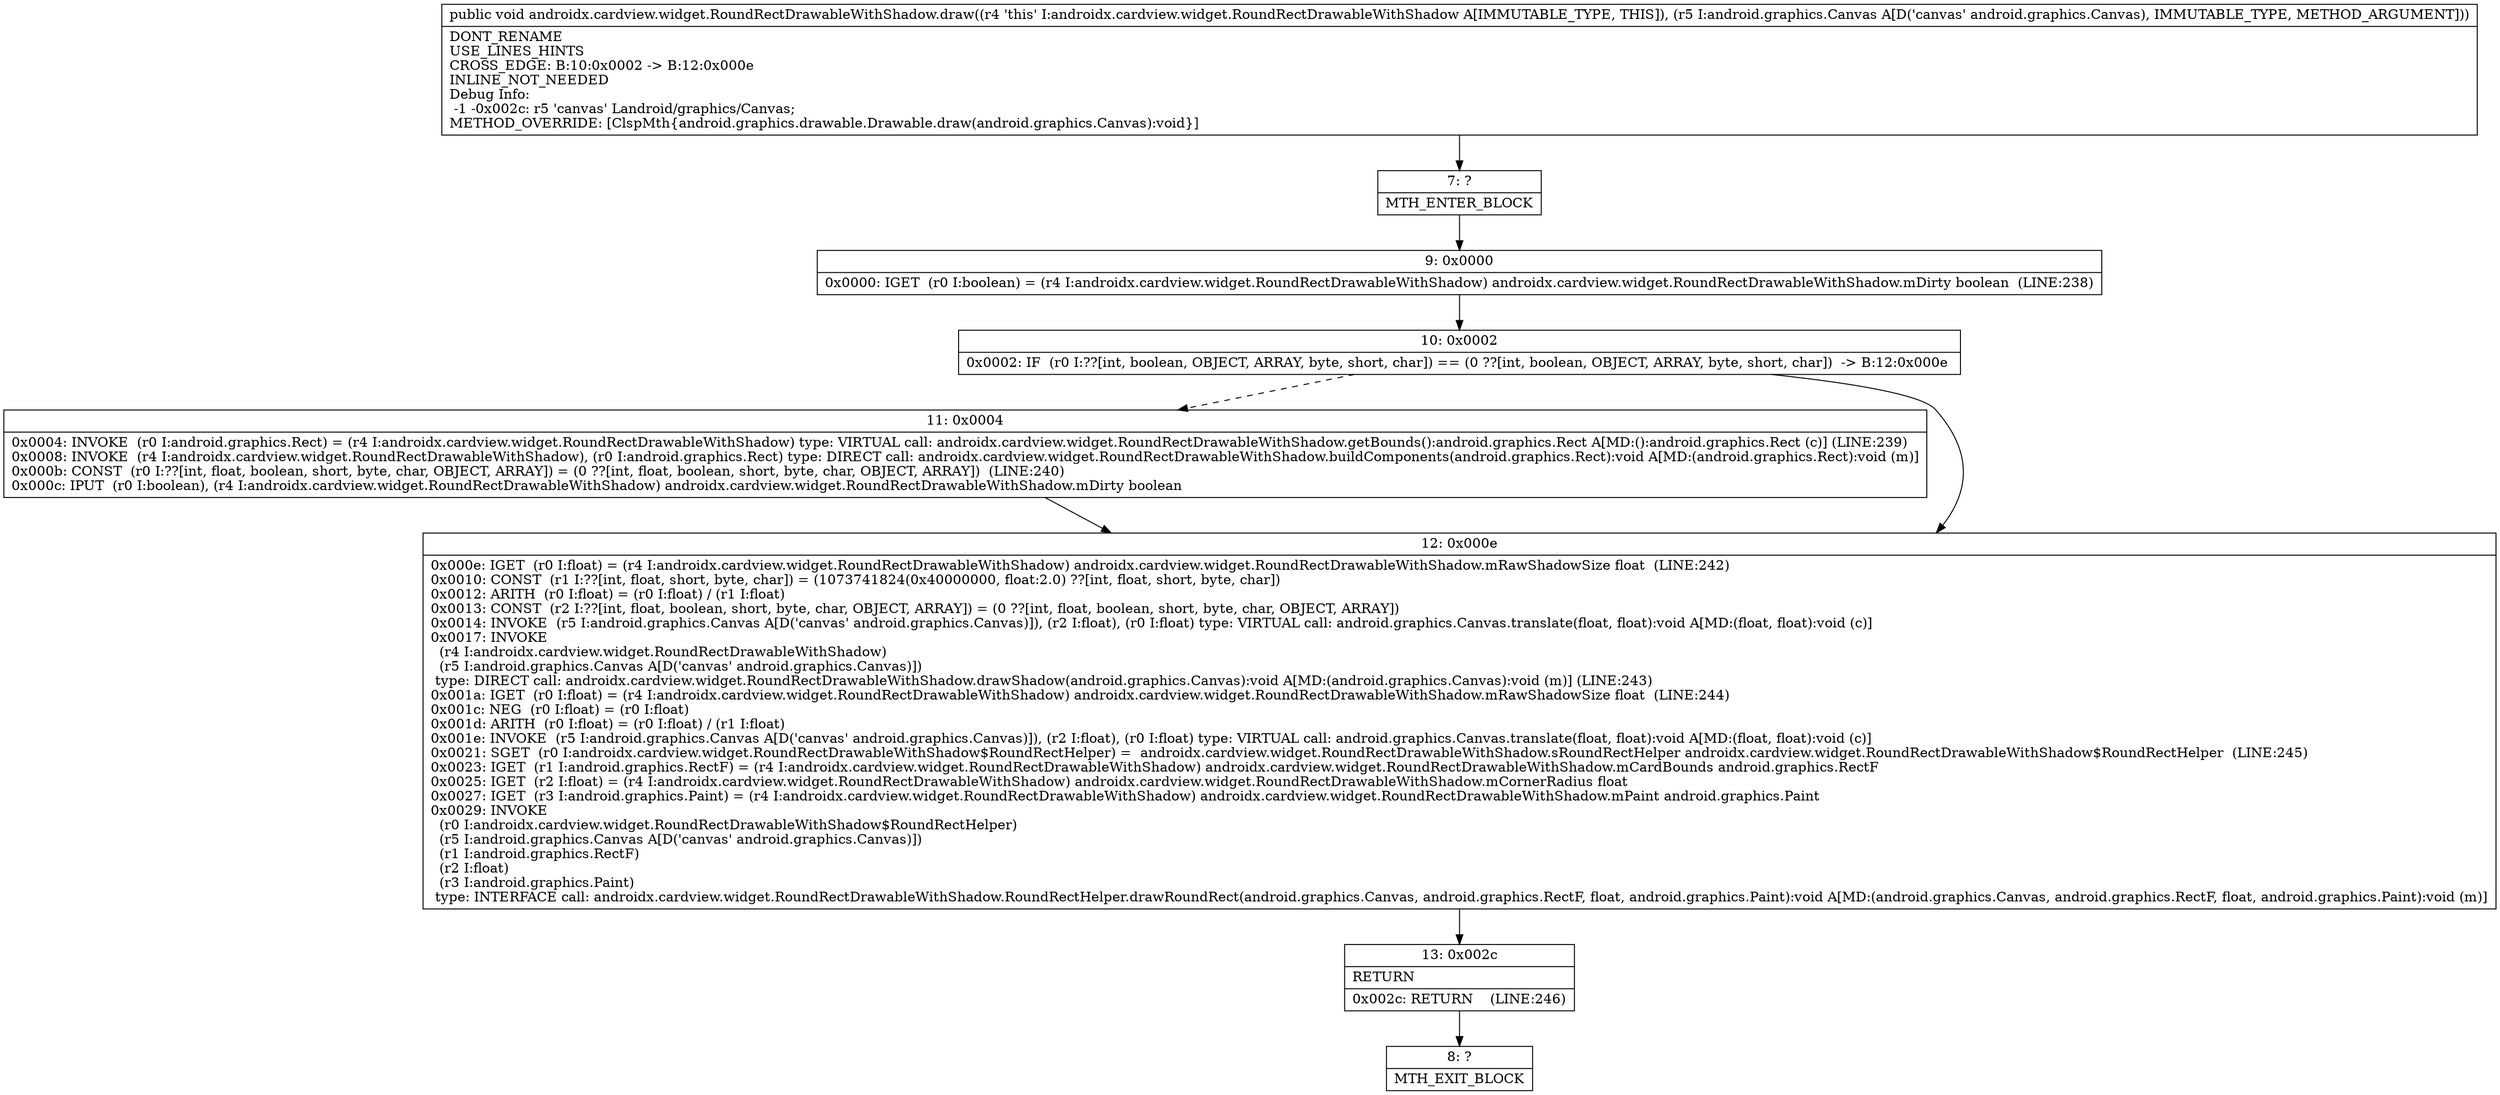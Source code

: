 digraph "CFG forandroidx.cardview.widget.RoundRectDrawableWithShadow.draw(Landroid\/graphics\/Canvas;)V" {
Node_7 [shape=record,label="{7\:\ ?|MTH_ENTER_BLOCK\l}"];
Node_9 [shape=record,label="{9\:\ 0x0000|0x0000: IGET  (r0 I:boolean) = (r4 I:androidx.cardview.widget.RoundRectDrawableWithShadow) androidx.cardview.widget.RoundRectDrawableWithShadow.mDirty boolean  (LINE:238)\l}"];
Node_10 [shape=record,label="{10\:\ 0x0002|0x0002: IF  (r0 I:??[int, boolean, OBJECT, ARRAY, byte, short, char]) == (0 ??[int, boolean, OBJECT, ARRAY, byte, short, char])  \-\> B:12:0x000e \l}"];
Node_11 [shape=record,label="{11\:\ 0x0004|0x0004: INVOKE  (r0 I:android.graphics.Rect) = (r4 I:androidx.cardview.widget.RoundRectDrawableWithShadow) type: VIRTUAL call: androidx.cardview.widget.RoundRectDrawableWithShadow.getBounds():android.graphics.Rect A[MD:():android.graphics.Rect (c)] (LINE:239)\l0x0008: INVOKE  (r4 I:androidx.cardview.widget.RoundRectDrawableWithShadow), (r0 I:android.graphics.Rect) type: DIRECT call: androidx.cardview.widget.RoundRectDrawableWithShadow.buildComponents(android.graphics.Rect):void A[MD:(android.graphics.Rect):void (m)]\l0x000b: CONST  (r0 I:??[int, float, boolean, short, byte, char, OBJECT, ARRAY]) = (0 ??[int, float, boolean, short, byte, char, OBJECT, ARRAY])  (LINE:240)\l0x000c: IPUT  (r0 I:boolean), (r4 I:androidx.cardview.widget.RoundRectDrawableWithShadow) androidx.cardview.widget.RoundRectDrawableWithShadow.mDirty boolean \l}"];
Node_12 [shape=record,label="{12\:\ 0x000e|0x000e: IGET  (r0 I:float) = (r4 I:androidx.cardview.widget.RoundRectDrawableWithShadow) androidx.cardview.widget.RoundRectDrawableWithShadow.mRawShadowSize float  (LINE:242)\l0x0010: CONST  (r1 I:??[int, float, short, byte, char]) = (1073741824(0x40000000, float:2.0) ??[int, float, short, byte, char]) \l0x0012: ARITH  (r0 I:float) = (r0 I:float) \/ (r1 I:float) \l0x0013: CONST  (r2 I:??[int, float, boolean, short, byte, char, OBJECT, ARRAY]) = (0 ??[int, float, boolean, short, byte, char, OBJECT, ARRAY]) \l0x0014: INVOKE  (r5 I:android.graphics.Canvas A[D('canvas' android.graphics.Canvas)]), (r2 I:float), (r0 I:float) type: VIRTUAL call: android.graphics.Canvas.translate(float, float):void A[MD:(float, float):void (c)]\l0x0017: INVOKE  \l  (r4 I:androidx.cardview.widget.RoundRectDrawableWithShadow)\l  (r5 I:android.graphics.Canvas A[D('canvas' android.graphics.Canvas)])\l type: DIRECT call: androidx.cardview.widget.RoundRectDrawableWithShadow.drawShadow(android.graphics.Canvas):void A[MD:(android.graphics.Canvas):void (m)] (LINE:243)\l0x001a: IGET  (r0 I:float) = (r4 I:androidx.cardview.widget.RoundRectDrawableWithShadow) androidx.cardview.widget.RoundRectDrawableWithShadow.mRawShadowSize float  (LINE:244)\l0x001c: NEG  (r0 I:float) = (r0 I:float) \l0x001d: ARITH  (r0 I:float) = (r0 I:float) \/ (r1 I:float) \l0x001e: INVOKE  (r5 I:android.graphics.Canvas A[D('canvas' android.graphics.Canvas)]), (r2 I:float), (r0 I:float) type: VIRTUAL call: android.graphics.Canvas.translate(float, float):void A[MD:(float, float):void (c)]\l0x0021: SGET  (r0 I:androidx.cardview.widget.RoundRectDrawableWithShadow$RoundRectHelper) =  androidx.cardview.widget.RoundRectDrawableWithShadow.sRoundRectHelper androidx.cardview.widget.RoundRectDrawableWithShadow$RoundRectHelper  (LINE:245)\l0x0023: IGET  (r1 I:android.graphics.RectF) = (r4 I:androidx.cardview.widget.RoundRectDrawableWithShadow) androidx.cardview.widget.RoundRectDrawableWithShadow.mCardBounds android.graphics.RectF \l0x0025: IGET  (r2 I:float) = (r4 I:androidx.cardview.widget.RoundRectDrawableWithShadow) androidx.cardview.widget.RoundRectDrawableWithShadow.mCornerRadius float \l0x0027: IGET  (r3 I:android.graphics.Paint) = (r4 I:androidx.cardview.widget.RoundRectDrawableWithShadow) androidx.cardview.widget.RoundRectDrawableWithShadow.mPaint android.graphics.Paint \l0x0029: INVOKE  \l  (r0 I:androidx.cardview.widget.RoundRectDrawableWithShadow$RoundRectHelper)\l  (r5 I:android.graphics.Canvas A[D('canvas' android.graphics.Canvas)])\l  (r1 I:android.graphics.RectF)\l  (r2 I:float)\l  (r3 I:android.graphics.Paint)\l type: INTERFACE call: androidx.cardview.widget.RoundRectDrawableWithShadow.RoundRectHelper.drawRoundRect(android.graphics.Canvas, android.graphics.RectF, float, android.graphics.Paint):void A[MD:(android.graphics.Canvas, android.graphics.RectF, float, android.graphics.Paint):void (m)]\l}"];
Node_13 [shape=record,label="{13\:\ 0x002c|RETURN\l|0x002c: RETURN    (LINE:246)\l}"];
Node_8 [shape=record,label="{8\:\ ?|MTH_EXIT_BLOCK\l}"];
MethodNode[shape=record,label="{public void androidx.cardview.widget.RoundRectDrawableWithShadow.draw((r4 'this' I:androidx.cardview.widget.RoundRectDrawableWithShadow A[IMMUTABLE_TYPE, THIS]), (r5 I:android.graphics.Canvas A[D('canvas' android.graphics.Canvas), IMMUTABLE_TYPE, METHOD_ARGUMENT]))  | DONT_RENAME\lUSE_LINES_HINTS\lCROSS_EDGE: B:10:0x0002 \-\> B:12:0x000e\lINLINE_NOT_NEEDED\lDebug Info:\l  \-1 \-0x002c: r5 'canvas' Landroid\/graphics\/Canvas;\lMETHOD_OVERRIDE: [ClspMth\{android.graphics.drawable.Drawable.draw(android.graphics.Canvas):void\}]\l}"];
MethodNode -> Node_7;Node_7 -> Node_9;
Node_9 -> Node_10;
Node_10 -> Node_11[style=dashed];
Node_10 -> Node_12;
Node_11 -> Node_12;
Node_12 -> Node_13;
Node_13 -> Node_8;
}

